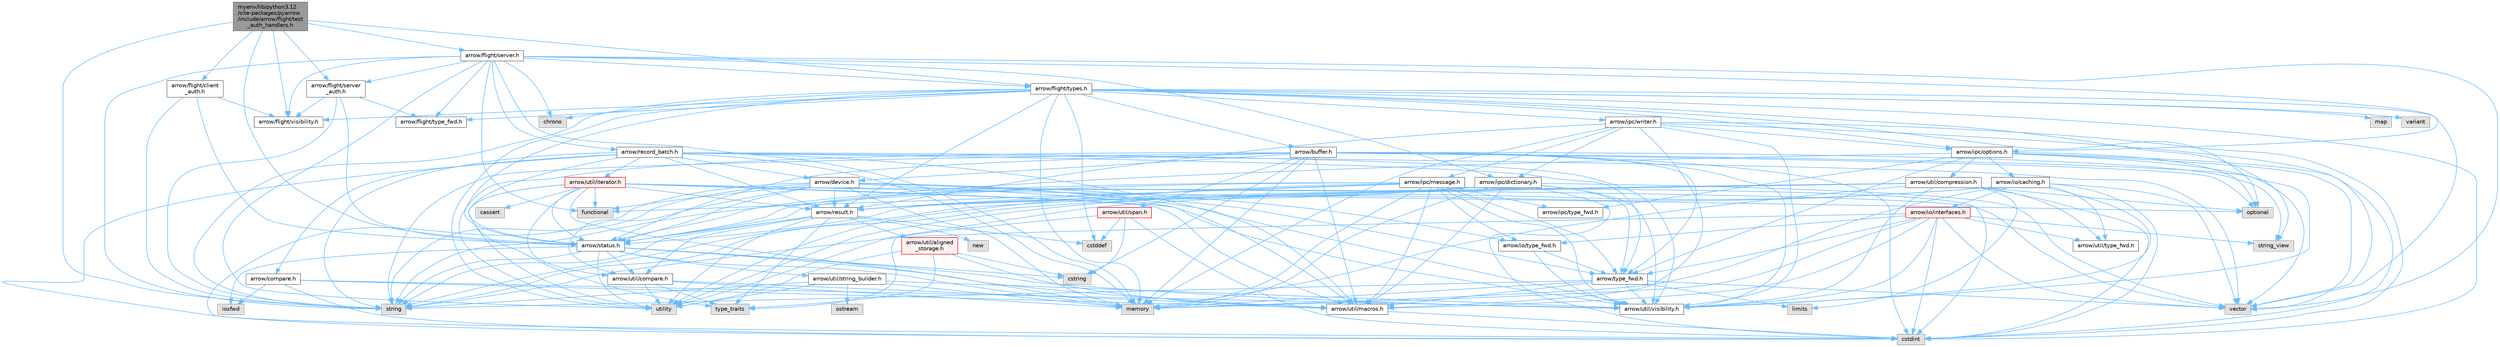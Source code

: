 digraph "myenv/lib/python3.12/site-packages/pyarrow/include/arrow/flight/test_auth_handlers.h"
{
 // LATEX_PDF_SIZE
  bgcolor="transparent";
  edge [fontname=Helvetica,fontsize=10,labelfontname=Helvetica,labelfontsize=10];
  node [fontname=Helvetica,fontsize=10,shape=box,height=0.2,width=0.4];
  Node1 [id="Node000001",label="myenv/lib/python3.12\l/site-packages/pyarrow\l/include/arrow/flight/test\l_auth_handlers.h",height=0.2,width=0.4,color="gray40", fillcolor="grey60", style="filled", fontcolor="black",tooltip=" "];
  Node1 -> Node2 [id="edge1_Node000001_Node000002",color="steelblue1",style="solid",tooltip=" "];
  Node2 [id="Node000002",label="string",height=0.2,width=0.4,color="grey60", fillcolor="#E0E0E0", style="filled",tooltip=" "];
  Node1 -> Node3 [id="edge2_Node000001_Node000003",color="steelblue1",style="solid",tooltip=" "];
  Node3 [id="Node000003",label="arrow/flight/client\l_auth.h",height=0.2,width=0.4,color="grey40", fillcolor="white", style="filled",URL="$client__auth_8h.html",tooltip=" "];
  Node3 -> Node2 [id="edge3_Node000003_Node000002",color="steelblue1",style="solid",tooltip=" "];
  Node3 -> Node4 [id="edge4_Node000003_Node000004",color="steelblue1",style="solid",tooltip=" "];
  Node4 [id="Node000004",label="arrow/flight/visibility.h",height=0.2,width=0.4,color="grey40", fillcolor="white", style="filled",URL="$include_2arrow_2flight_2visibility_8h.html",tooltip=" "];
  Node3 -> Node5 [id="edge5_Node000003_Node000005",color="steelblue1",style="solid",tooltip=" "];
  Node5 [id="Node000005",label="arrow/status.h",height=0.2,width=0.4,color="grey40", fillcolor="white", style="filled",URL="$status_8h.html",tooltip=" "];
  Node5 -> Node6 [id="edge6_Node000005_Node000006",color="steelblue1",style="solid",tooltip=" "];
  Node6 [id="Node000006",label="cstring",height=0.2,width=0.4,color="grey60", fillcolor="#E0E0E0", style="filled",tooltip=" "];
  Node5 -> Node7 [id="edge7_Node000005_Node000007",color="steelblue1",style="solid",tooltip=" "];
  Node7 [id="Node000007",label="iosfwd",height=0.2,width=0.4,color="grey60", fillcolor="#E0E0E0", style="filled",tooltip=" "];
  Node5 -> Node8 [id="edge8_Node000005_Node000008",color="steelblue1",style="solid",tooltip=" "];
  Node8 [id="Node000008",label="memory",height=0.2,width=0.4,color="grey60", fillcolor="#E0E0E0", style="filled",tooltip=" "];
  Node5 -> Node2 [id="edge9_Node000005_Node000002",color="steelblue1",style="solid",tooltip=" "];
  Node5 -> Node9 [id="edge10_Node000005_Node000009",color="steelblue1",style="solid",tooltip=" "];
  Node9 [id="Node000009",label="utility",height=0.2,width=0.4,color="grey60", fillcolor="#E0E0E0", style="filled",tooltip=" "];
  Node5 -> Node10 [id="edge11_Node000005_Node000010",color="steelblue1",style="solid",tooltip=" "];
  Node10 [id="Node000010",label="arrow/util/compare.h",height=0.2,width=0.4,color="grey40", fillcolor="white", style="filled",URL="$util_2compare_8h.html",tooltip=" "];
  Node10 -> Node8 [id="edge12_Node000010_Node000008",color="steelblue1",style="solid",tooltip=" "];
  Node10 -> Node11 [id="edge13_Node000010_Node000011",color="steelblue1",style="solid",tooltip=" "];
  Node11 [id="Node000011",label="type_traits",height=0.2,width=0.4,color="grey60", fillcolor="#E0E0E0", style="filled",tooltip=" "];
  Node10 -> Node9 [id="edge14_Node000010_Node000009",color="steelblue1",style="solid",tooltip=" "];
  Node10 -> Node12 [id="edge15_Node000010_Node000012",color="steelblue1",style="solid",tooltip=" "];
  Node12 [id="Node000012",label="arrow/util/macros.h",height=0.2,width=0.4,color="grey40", fillcolor="white", style="filled",URL="$macros_8h.html",tooltip=" "];
  Node12 -> Node13 [id="edge16_Node000012_Node000013",color="steelblue1",style="solid",tooltip=" "];
  Node13 [id="Node000013",label="cstdint",height=0.2,width=0.4,color="grey60", fillcolor="#E0E0E0", style="filled",tooltip=" "];
  Node5 -> Node12 [id="edge17_Node000005_Node000012",color="steelblue1",style="solid",tooltip=" "];
  Node5 -> Node14 [id="edge18_Node000005_Node000014",color="steelblue1",style="solid",tooltip=" "];
  Node14 [id="Node000014",label="arrow/util/string_builder.h",height=0.2,width=0.4,color="grey40", fillcolor="white", style="filled",URL="$string__builder_8h.html",tooltip=" "];
  Node14 -> Node8 [id="edge19_Node000014_Node000008",color="steelblue1",style="solid",tooltip=" "];
  Node14 -> Node15 [id="edge20_Node000014_Node000015",color="steelblue1",style="solid",tooltip=" "];
  Node15 [id="Node000015",label="ostream",height=0.2,width=0.4,color="grey60", fillcolor="#E0E0E0", style="filled",tooltip=" "];
  Node14 -> Node2 [id="edge21_Node000014_Node000002",color="steelblue1",style="solid",tooltip=" "];
  Node14 -> Node9 [id="edge22_Node000014_Node000009",color="steelblue1",style="solid",tooltip=" "];
  Node14 -> Node16 [id="edge23_Node000014_Node000016",color="steelblue1",style="solid",tooltip=" "];
  Node16 [id="Node000016",label="arrow/util/visibility.h",height=0.2,width=0.4,color="grey40", fillcolor="white", style="filled",URL="$include_2arrow_2util_2visibility_8h.html",tooltip=" "];
  Node5 -> Node16 [id="edge24_Node000005_Node000016",color="steelblue1",style="solid",tooltip=" "];
  Node1 -> Node17 [id="edge25_Node000001_Node000017",color="steelblue1",style="solid",tooltip=" "];
  Node17 [id="Node000017",label="arrow/flight/server.h",height=0.2,width=0.4,color="grey40", fillcolor="white", style="filled",URL="$server_8h.html",tooltip=" "];
  Node17 -> Node18 [id="edge26_Node000017_Node000018",color="steelblue1",style="solid",tooltip=" "];
  Node18 [id="Node000018",label="chrono",height=0.2,width=0.4,color="grey60", fillcolor="#E0E0E0", style="filled",tooltip=" "];
  Node17 -> Node19 [id="edge27_Node000017_Node000019",color="steelblue1",style="solid",tooltip=" "];
  Node19 [id="Node000019",label="functional",height=0.2,width=0.4,color="grey60", fillcolor="#E0E0E0", style="filled",tooltip=" "];
  Node17 -> Node8 [id="edge28_Node000017_Node000008",color="steelblue1",style="solid",tooltip=" "];
  Node17 -> Node2 [id="edge29_Node000017_Node000002",color="steelblue1",style="solid",tooltip=" "];
  Node17 -> Node9 [id="edge30_Node000017_Node000009",color="steelblue1",style="solid",tooltip=" "];
  Node17 -> Node20 [id="edge31_Node000017_Node000020",color="steelblue1",style="solid",tooltip=" "];
  Node20 [id="Node000020",label="vector",height=0.2,width=0.4,color="grey60", fillcolor="#E0E0E0", style="filled",tooltip=" "];
  Node17 -> Node21 [id="edge32_Node000017_Node000021",color="steelblue1",style="solid",tooltip=" "];
  Node21 [id="Node000021",label="arrow/flight/server\l_auth.h",height=0.2,width=0.4,color="grey40", fillcolor="white", style="filled",URL="$server__auth_8h.html",tooltip=" "];
  Node21 -> Node2 [id="edge33_Node000021_Node000002",color="steelblue1",style="solid",tooltip=" "];
  Node21 -> Node22 [id="edge34_Node000021_Node000022",color="steelblue1",style="solid",tooltip=" "];
  Node22 [id="Node000022",label="arrow/flight/type_fwd.h",height=0.2,width=0.4,color="grey40", fillcolor="white", style="filled",URL="$arrow_2flight_2type__fwd_8h.html",tooltip=" "];
  Node21 -> Node4 [id="edge35_Node000021_Node000004",color="steelblue1",style="solid",tooltip=" "];
  Node21 -> Node5 [id="edge36_Node000021_Node000005",color="steelblue1",style="solid",tooltip=" "];
  Node17 -> Node22 [id="edge37_Node000017_Node000022",color="steelblue1",style="solid",tooltip=" "];
  Node17 -> Node23 [id="edge38_Node000017_Node000023",color="steelblue1",style="solid",tooltip=" "];
  Node23 [id="Node000023",label="arrow/flight/types.h",height=0.2,width=0.4,color="grey40", fillcolor="white", style="filled",URL="$arrow_2flight_2types_8h.html",tooltip=" "];
  Node23 -> Node18 [id="edge39_Node000023_Node000018",color="steelblue1",style="solid",tooltip=" "];
  Node23 -> Node24 [id="edge40_Node000023_Node000024",color="steelblue1",style="solid",tooltip=" "];
  Node24 [id="Node000024",label="cstddef",height=0.2,width=0.4,color="grey60", fillcolor="#E0E0E0", style="filled",tooltip=" "];
  Node23 -> Node13 [id="edge41_Node000023_Node000013",color="steelblue1",style="solid",tooltip=" "];
  Node23 -> Node25 [id="edge42_Node000023_Node000025",color="steelblue1",style="solid",tooltip=" "];
  Node25 [id="Node000025",label="map",height=0.2,width=0.4,color="grey60", fillcolor="#E0E0E0", style="filled",tooltip=" "];
  Node23 -> Node8 [id="edge43_Node000023_Node000008",color="steelblue1",style="solid",tooltip=" "];
  Node23 -> Node26 [id="edge44_Node000023_Node000026",color="steelblue1",style="solid",tooltip=" "];
  Node26 [id="Node000026",label="optional",height=0.2,width=0.4,color="grey60", fillcolor="#E0E0E0", style="filled",tooltip=" "];
  Node23 -> Node2 [id="edge45_Node000023_Node000002",color="steelblue1",style="solid",tooltip=" "];
  Node23 -> Node27 [id="edge46_Node000023_Node000027",color="steelblue1",style="solid",tooltip=" "];
  Node27 [id="Node000027",label="string_view",height=0.2,width=0.4,color="grey60", fillcolor="#E0E0E0", style="filled",tooltip=" "];
  Node23 -> Node9 [id="edge47_Node000023_Node000009",color="steelblue1",style="solid",tooltip=" "];
  Node23 -> Node28 [id="edge48_Node000023_Node000028",color="steelblue1",style="solid",tooltip=" "];
  Node28 [id="Node000028",label="variant",height=0.2,width=0.4,color="grey60", fillcolor="#E0E0E0", style="filled",tooltip=" "];
  Node23 -> Node20 [id="edge49_Node000023_Node000020",color="steelblue1",style="solid",tooltip=" "];
  Node23 -> Node29 [id="edge50_Node000023_Node000029",color="steelblue1",style="solid",tooltip=" "];
  Node29 [id="Node000029",label="arrow/buffer.h",height=0.2,width=0.4,color="grey40", fillcolor="white", style="filled",URL="$buffer_8h.html",tooltip=" "];
  Node29 -> Node13 [id="edge51_Node000029_Node000013",color="steelblue1",style="solid",tooltip=" "];
  Node29 -> Node6 [id="edge52_Node000029_Node000006",color="steelblue1",style="solid",tooltip=" "];
  Node29 -> Node8 [id="edge53_Node000029_Node000008",color="steelblue1",style="solid",tooltip=" "];
  Node29 -> Node26 [id="edge54_Node000029_Node000026",color="steelblue1",style="solid",tooltip=" "];
  Node29 -> Node2 [id="edge55_Node000029_Node000002",color="steelblue1",style="solid",tooltip=" "];
  Node29 -> Node27 [id="edge56_Node000029_Node000027",color="steelblue1",style="solid",tooltip=" "];
  Node29 -> Node9 [id="edge57_Node000029_Node000009",color="steelblue1",style="solid",tooltip=" "];
  Node29 -> Node20 [id="edge58_Node000029_Node000020",color="steelblue1",style="solid",tooltip=" "];
  Node29 -> Node30 [id="edge59_Node000029_Node000030",color="steelblue1",style="solid",tooltip=" "];
  Node30 [id="Node000030",label="arrow/device.h",height=0.2,width=0.4,color="grey40", fillcolor="white", style="filled",URL="$device_8h.html",tooltip=" "];
  Node30 -> Node13 [id="edge60_Node000030_Node000013",color="steelblue1",style="solid",tooltip=" "];
  Node30 -> Node19 [id="edge61_Node000030_Node000019",color="steelblue1",style="solid",tooltip=" "];
  Node30 -> Node8 [id="edge62_Node000030_Node000008",color="steelblue1",style="solid",tooltip=" "];
  Node30 -> Node2 [id="edge63_Node000030_Node000002",color="steelblue1",style="solid",tooltip=" "];
  Node30 -> Node31 [id="edge64_Node000030_Node000031",color="steelblue1",style="solid",tooltip=" "];
  Node31 [id="Node000031",label="arrow/io/type_fwd.h",height=0.2,width=0.4,color="grey40", fillcolor="white", style="filled",URL="$arrow_2io_2type__fwd_8h.html",tooltip=" "];
  Node31 -> Node32 [id="edge65_Node000031_Node000032",color="steelblue1",style="solid",tooltip=" "];
  Node32 [id="Node000032",label="arrow/type_fwd.h",height=0.2,width=0.4,color="grey40", fillcolor="white", style="filled",URL="$arrow_2type__fwd_8h.html",tooltip=" "];
  Node32 -> Node33 [id="edge66_Node000032_Node000033",color="steelblue1",style="solid",tooltip=" "];
  Node33 [id="Node000033",label="limits",height=0.2,width=0.4,color="grey60", fillcolor="#E0E0E0", style="filled",tooltip=" "];
  Node32 -> Node8 [id="edge67_Node000032_Node000008",color="steelblue1",style="solid",tooltip=" "];
  Node32 -> Node2 [id="edge68_Node000032_Node000002",color="steelblue1",style="solid",tooltip=" "];
  Node32 -> Node20 [id="edge69_Node000032_Node000020",color="steelblue1",style="solid",tooltip=" "];
  Node32 -> Node12 [id="edge70_Node000032_Node000012",color="steelblue1",style="solid",tooltip=" "];
  Node32 -> Node16 [id="edge71_Node000032_Node000016",color="steelblue1",style="solid",tooltip=" "];
  Node31 -> Node16 [id="edge72_Node000031_Node000016",color="steelblue1",style="solid",tooltip=" "];
  Node30 -> Node34 [id="edge73_Node000030_Node000034",color="steelblue1",style="solid",tooltip=" "];
  Node34 [id="Node000034",label="arrow/result.h",height=0.2,width=0.4,color="grey40", fillcolor="white", style="filled",URL="$result_8h.html",tooltip=" "];
  Node34 -> Node24 [id="edge74_Node000034_Node000024",color="steelblue1",style="solid",tooltip=" "];
  Node34 -> Node35 [id="edge75_Node000034_Node000035",color="steelblue1",style="solid",tooltip=" "];
  Node35 [id="Node000035",label="new",height=0.2,width=0.4,color="grey60", fillcolor="#E0E0E0", style="filled",tooltip=" "];
  Node34 -> Node2 [id="edge76_Node000034_Node000002",color="steelblue1",style="solid",tooltip=" "];
  Node34 -> Node11 [id="edge77_Node000034_Node000011",color="steelblue1",style="solid",tooltip=" "];
  Node34 -> Node9 [id="edge78_Node000034_Node000009",color="steelblue1",style="solid",tooltip=" "];
  Node34 -> Node5 [id="edge79_Node000034_Node000005",color="steelblue1",style="solid",tooltip=" "];
  Node34 -> Node36 [id="edge80_Node000034_Node000036",color="steelblue1",style="solid",tooltip=" "];
  Node36 [id="Node000036",label="arrow/util/aligned\l_storage.h",height=0.2,width=0.4,color="red", fillcolor="#FFF0F0", style="filled",URL="$aligned__storage_8h.html",tooltip=" "];
  Node36 -> Node6 [id="edge81_Node000036_Node000006",color="steelblue1",style="solid",tooltip=" "];
  Node36 -> Node11 [id="edge82_Node000036_Node000011",color="steelblue1",style="solid",tooltip=" "];
  Node36 -> Node9 [id="edge83_Node000036_Node000009",color="steelblue1",style="solid",tooltip=" "];
  Node36 -> Node12 [id="edge84_Node000036_Node000012",color="steelblue1",style="solid",tooltip=" "];
  Node34 -> Node10 [id="edge85_Node000034_Node000010",color="steelblue1",style="solid",tooltip=" "];
  Node30 -> Node5 [id="edge86_Node000030_Node000005",color="steelblue1",style="solid",tooltip=" "];
  Node30 -> Node32 [id="edge87_Node000030_Node000032",color="steelblue1",style="solid",tooltip=" "];
  Node30 -> Node10 [id="edge88_Node000030_Node000010",color="steelblue1",style="solid",tooltip=" "];
  Node30 -> Node12 [id="edge89_Node000030_Node000012",color="steelblue1",style="solid",tooltip=" "];
  Node30 -> Node16 [id="edge90_Node000030_Node000016",color="steelblue1",style="solid",tooltip=" "];
  Node29 -> Node5 [id="edge91_Node000029_Node000005",color="steelblue1",style="solid",tooltip=" "];
  Node29 -> Node32 [id="edge92_Node000029_Node000032",color="steelblue1",style="solid",tooltip=" "];
  Node29 -> Node12 [id="edge93_Node000029_Node000012",color="steelblue1",style="solid",tooltip=" "];
  Node29 -> Node38 [id="edge94_Node000029_Node000038",color="steelblue1",style="solid",tooltip=" "];
  Node38 [id="Node000038",label="arrow/util/span.h",height=0.2,width=0.4,color="red", fillcolor="#FFF0F0", style="filled",URL="$span_8h.html",tooltip=" "];
  Node38 -> Node24 [id="edge95_Node000038_Node000024",color="steelblue1",style="solid",tooltip=" "];
  Node38 -> Node13 [id="edge96_Node000038_Node000013",color="steelblue1",style="solid",tooltip=" "];
  Node38 -> Node6 [id="edge97_Node000038_Node000006",color="steelblue1",style="solid",tooltip=" "];
  Node38 -> Node11 [id="edge98_Node000038_Node000011",color="steelblue1",style="solid",tooltip=" "];
  Node29 -> Node16 [id="edge99_Node000029_Node000016",color="steelblue1",style="solid",tooltip=" "];
  Node23 -> Node22 [id="edge100_Node000023_Node000022",color="steelblue1",style="solid",tooltip=" "];
  Node23 -> Node4 [id="edge101_Node000023_Node000004",color="steelblue1",style="solid",tooltip=" "];
  Node23 -> Node40 [id="edge102_Node000023_Node000040",color="steelblue1",style="solid",tooltip=" "];
  Node40 [id="Node000040",label="arrow/ipc/options.h",height=0.2,width=0.4,color="grey40", fillcolor="white", style="filled",URL="$ipc_2options_8h.html",tooltip=" "];
  Node40 -> Node13 [id="edge103_Node000040_Node000013",color="steelblue1",style="solid",tooltip=" "];
  Node40 -> Node26 [id="edge104_Node000040_Node000026",color="steelblue1",style="solid",tooltip=" "];
  Node40 -> Node20 [id="edge105_Node000040_Node000020",color="steelblue1",style="solid",tooltip=" "];
  Node40 -> Node41 [id="edge106_Node000040_Node000041",color="steelblue1",style="solid",tooltip=" "];
  Node41 [id="Node000041",label="arrow/io/caching.h",height=0.2,width=0.4,color="grey40", fillcolor="white", style="filled",URL="$caching_8h.html",tooltip=" "];
  Node41 -> Node13 [id="edge107_Node000041_Node000013",color="steelblue1",style="solid",tooltip=" "];
  Node41 -> Node8 [id="edge108_Node000041_Node000008",color="steelblue1",style="solid",tooltip=" "];
  Node41 -> Node2 [id="edge109_Node000041_Node000002",color="steelblue1",style="solid",tooltip=" "];
  Node41 -> Node9 [id="edge110_Node000041_Node000009",color="steelblue1",style="solid",tooltip=" "];
  Node41 -> Node20 [id="edge111_Node000041_Node000020",color="steelblue1",style="solid",tooltip=" "];
  Node41 -> Node42 [id="edge112_Node000041_Node000042",color="steelblue1",style="solid",tooltip=" "];
  Node42 [id="Node000042",label="arrow/io/interfaces.h",height=0.2,width=0.4,color="red", fillcolor="#FFF0F0", style="filled",URL="$interfaces_8h.html",tooltip=" "];
  Node42 -> Node13 [id="edge113_Node000042_Node000013",color="steelblue1",style="solid",tooltip=" "];
  Node42 -> Node8 [id="edge114_Node000042_Node000008",color="steelblue1",style="solid",tooltip=" "];
  Node42 -> Node2 [id="edge115_Node000042_Node000002",color="steelblue1",style="solid",tooltip=" "];
  Node42 -> Node27 [id="edge116_Node000042_Node000027",color="steelblue1",style="solid",tooltip=" "];
  Node42 -> Node20 [id="edge117_Node000042_Node000020",color="steelblue1",style="solid",tooltip=" "];
  Node42 -> Node31 [id="edge118_Node000042_Node000031",color="steelblue1",style="solid",tooltip=" "];
  Node42 -> Node32 [id="edge119_Node000042_Node000032",color="steelblue1",style="solid",tooltip=" "];
  Node42 -> Node12 [id="edge120_Node000042_Node000012",color="steelblue1",style="solid",tooltip=" "];
  Node42 -> Node44 [id="edge121_Node000042_Node000044",color="steelblue1",style="solid",tooltip=" "];
  Node44 [id="Node000044",label="arrow/util/type_fwd.h",height=0.2,width=0.4,color="grey40", fillcolor="white", style="filled",URL="$arrow_2util_2type__fwd_8h.html",tooltip=" "];
  Node42 -> Node16 [id="edge122_Node000042_Node000016",color="steelblue1",style="solid",tooltip=" "];
  Node41 -> Node44 [id="edge123_Node000041_Node000044",color="steelblue1",style="solid",tooltip=" "];
  Node41 -> Node16 [id="edge124_Node000041_Node000016",color="steelblue1",style="solid",tooltip=" "];
  Node40 -> Node45 [id="edge125_Node000040_Node000045",color="steelblue1",style="solid",tooltip=" "];
  Node45 [id="Node000045",label="arrow/ipc/type_fwd.h",height=0.2,width=0.4,color="grey40", fillcolor="white", style="filled",URL="$arrow_2ipc_2type__fwd_8h.html",tooltip=" "];
  Node40 -> Node5 [id="edge126_Node000040_Node000005",color="steelblue1",style="solid",tooltip=" "];
  Node40 -> Node32 [id="edge127_Node000040_Node000032",color="steelblue1",style="solid",tooltip=" "];
  Node40 -> Node46 [id="edge128_Node000040_Node000046",color="steelblue1",style="solid",tooltip=" "];
  Node46 [id="Node000046",label="arrow/util/compression.h",height=0.2,width=0.4,color="grey40", fillcolor="white", style="filled",URL="$compression_8h.html",tooltip=" "];
  Node46 -> Node13 [id="edge129_Node000046_Node000013",color="steelblue1",style="solid",tooltip=" "];
  Node46 -> Node33 [id="edge130_Node000046_Node000033",color="steelblue1",style="solid",tooltip=" "];
  Node46 -> Node8 [id="edge131_Node000046_Node000008",color="steelblue1",style="solid",tooltip=" "];
  Node46 -> Node26 [id="edge132_Node000046_Node000026",color="steelblue1",style="solid",tooltip=" "];
  Node46 -> Node2 [id="edge133_Node000046_Node000002",color="steelblue1",style="solid",tooltip=" "];
  Node46 -> Node34 [id="edge134_Node000046_Node000034",color="steelblue1",style="solid",tooltip=" "];
  Node46 -> Node5 [id="edge135_Node000046_Node000005",color="steelblue1",style="solid",tooltip=" "];
  Node46 -> Node44 [id="edge136_Node000046_Node000044",color="steelblue1",style="solid",tooltip=" "];
  Node46 -> Node16 [id="edge137_Node000046_Node000016",color="steelblue1",style="solid",tooltip=" "];
  Node40 -> Node16 [id="edge138_Node000040_Node000016",color="steelblue1",style="solid",tooltip=" "];
  Node23 -> Node47 [id="edge139_Node000023_Node000047",color="steelblue1",style="solid",tooltip=" "];
  Node47 [id="Node000047",label="arrow/ipc/writer.h",height=0.2,width=0.4,color="grey40", fillcolor="white", style="filled",URL="$arrow_2ipc_2writer_8h.html",tooltip=" "];
  Node47 -> Node13 [id="edge140_Node000047_Node000013",color="steelblue1",style="solid",tooltip=" "];
  Node47 -> Node8 [id="edge141_Node000047_Node000008",color="steelblue1",style="solid",tooltip=" "];
  Node47 -> Node20 [id="edge142_Node000047_Node000020",color="steelblue1",style="solid",tooltip=" "];
  Node47 -> Node48 [id="edge143_Node000047_Node000048",color="steelblue1",style="solid",tooltip=" "];
  Node48 [id="Node000048",label="arrow/ipc/dictionary.h",height=0.2,width=0.4,color="grey40", fillcolor="white", style="filled",URL="$dictionary_8h.html",tooltip=" "];
  Node48 -> Node13 [id="edge144_Node000048_Node000013",color="steelblue1",style="solid",tooltip=" "];
  Node48 -> Node8 [id="edge145_Node000048_Node000008",color="steelblue1",style="solid",tooltip=" "];
  Node48 -> Node9 [id="edge146_Node000048_Node000009",color="steelblue1",style="solid",tooltip=" "];
  Node48 -> Node20 [id="edge147_Node000048_Node000020",color="steelblue1",style="solid",tooltip=" "];
  Node48 -> Node34 [id="edge148_Node000048_Node000034",color="steelblue1",style="solid",tooltip=" "];
  Node48 -> Node5 [id="edge149_Node000048_Node000005",color="steelblue1",style="solid",tooltip=" "];
  Node48 -> Node32 [id="edge150_Node000048_Node000032",color="steelblue1",style="solid",tooltip=" "];
  Node48 -> Node12 [id="edge151_Node000048_Node000012",color="steelblue1",style="solid",tooltip=" "];
  Node48 -> Node16 [id="edge152_Node000048_Node000016",color="steelblue1",style="solid",tooltip=" "];
  Node47 -> Node49 [id="edge153_Node000047_Node000049",color="steelblue1",style="solid",tooltip=" "];
  Node49 [id="Node000049",label="arrow/ipc/message.h",height=0.2,width=0.4,color="grey40", fillcolor="white", style="filled",URL="$message_8h.html",tooltip=" "];
  Node49 -> Node13 [id="edge154_Node000049_Node000013",color="steelblue1",style="solid",tooltip=" "];
  Node49 -> Node19 [id="edge155_Node000049_Node000019",color="steelblue1",style="solid",tooltip=" "];
  Node49 -> Node8 [id="edge156_Node000049_Node000008",color="steelblue1",style="solid",tooltip=" "];
  Node49 -> Node2 [id="edge157_Node000049_Node000002",color="steelblue1",style="solid",tooltip=" "];
  Node49 -> Node9 [id="edge158_Node000049_Node000009",color="steelblue1",style="solid",tooltip=" "];
  Node49 -> Node31 [id="edge159_Node000049_Node000031",color="steelblue1",style="solid",tooltip=" "];
  Node49 -> Node45 [id="edge160_Node000049_Node000045",color="steelblue1",style="solid",tooltip=" "];
  Node49 -> Node34 [id="edge161_Node000049_Node000034",color="steelblue1",style="solid",tooltip=" "];
  Node49 -> Node5 [id="edge162_Node000049_Node000005",color="steelblue1",style="solid",tooltip=" "];
  Node49 -> Node32 [id="edge163_Node000049_Node000032",color="steelblue1",style="solid",tooltip=" "];
  Node49 -> Node12 [id="edge164_Node000049_Node000012",color="steelblue1",style="solid",tooltip=" "];
  Node49 -> Node16 [id="edge165_Node000049_Node000016",color="steelblue1",style="solid",tooltip=" "];
  Node47 -> Node40 [id="edge166_Node000047_Node000040",color="steelblue1",style="solid",tooltip=" "];
  Node47 -> Node34 [id="edge167_Node000047_Node000034",color="steelblue1",style="solid",tooltip=" "];
  Node47 -> Node12 [id="edge168_Node000047_Node000012",color="steelblue1",style="solid",tooltip=" "];
  Node47 -> Node16 [id="edge169_Node000047_Node000016",color="steelblue1",style="solid",tooltip=" "];
  Node23 -> Node34 [id="edge170_Node000023_Node000034",color="steelblue1",style="solid",tooltip=" "];
  Node23 -> Node5 [id="edge171_Node000023_Node000005",color="steelblue1",style="solid",tooltip=" "];
  Node17 -> Node4 [id="edge172_Node000017_Node000004",color="steelblue1",style="solid",tooltip=" "];
  Node17 -> Node48 [id="edge173_Node000017_Node000048",color="steelblue1",style="solid",tooltip=" "];
  Node17 -> Node40 [id="edge174_Node000017_Node000040",color="steelblue1",style="solid",tooltip=" "];
  Node17 -> Node50 [id="edge175_Node000017_Node000050",color="steelblue1",style="solid",tooltip=" "];
  Node50 [id="Node000050",label="arrow/record_batch.h",height=0.2,width=0.4,color="grey40", fillcolor="white", style="filled",URL="$record__batch_8h.html",tooltip=" "];
  Node50 -> Node13 [id="edge176_Node000050_Node000013",color="steelblue1",style="solid",tooltip=" "];
  Node50 -> Node8 [id="edge177_Node000050_Node000008",color="steelblue1",style="solid",tooltip=" "];
  Node50 -> Node2 [id="edge178_Node000050_Node000002",color="steelblue1",style="solid",tooltip=" "];
  Node50 -> Node20 [id="edge179_Node000050_Node000020",color="steelblue1",style="solid",tooltip=" "];
  Node50 -> Node51 [id="edge180_Node000050_Node000051",color="steelblue1",style="solid",tooltip=" "];
  Node51 [id="Node000051",label="arrow/compare.h",height=0.2,width=0.4,color="grey40", fillcolor="white", style="filled",URL="$compare_8h.html",tooltip=" "];
  Node51 -> Node13 [id="edge181_Node000051_Node000013",color="steelblue1",style="solid",tooltip=" "];
  Node51 -> Node7 [id="edge182_Node000051_Node000007",color="steelblue1",style="solid",tooltip=" "];
  Node51 -> Node12 [id="edge183_Node000051_Node000012",color="steelblue1",style="solid",tooltip=" "];
  Node51 -> Node16 [id="edge184_Node000051_Node000016",color="steelblue1",style="solid",tooltip=" "];
  Node50 -> Node30 [id="edge185_Node000050_Node000030",color="steelblue1",style="solid",tooltip=" "];
  Node50 -> Node34 [id="edge186_Node000050_Node000034",color="steelblue1",style="solid",tooltip=" "];
  Node50 -> Node5 [id="edge187_Node000050_Node000005",color="steelblue1",style="solid",tooltip=" "];
  Node50 -> Node32 [id="edge188_Node000050_Node000032",color="steelblue1",style="solid",tooltip=" "];
  Node50 -> Node52 [id="edge189_Node000050_Node000052",color="steelblue1",style="solid",tooltip=" "];
  Node52 [id="Node000052",label="arrow/util/iterator.h",height=0.2,width=0.4,color="red", fillcolor="#FFF0F0", style="filled",URL="$iterator_8h.html",tooltip=" "];
  Node52 -> Node53 [id="edge190_Node000052_Node000053",color="steelblue1",style="solid",tooltip=" "];
  Node53 [id="Node000053",label="cassert",height=0.2,width=0.4,color="grey60", fillcolor="#E0E0E0", style="filled",tooltip=" "];
  Node52 -> Node19 [id="edge191_Node000052_Node000019",color="steelblue1",style="solid",tooltip=" "];
  Node52 -> Node8 [id="edge192_Node000052_Node000008",color="steelblue1",style="solid",tooltip=" "];
  Node52 -> Node26 [id="edge193_Node000052_Node000026",color="steelblue1",style="solid",tooltip=" "];
  Node52 -> Node11 [id="edge194_Node000052_Node000011",color="steelblue1",style="solid",tooltip=" "];
  Node52 -> Node9 [id="edge195_Node000052_Node000009",color="steelblue1",style="solid",tooltip=" "];
  Node52 -> Node20 [id="edge196_Node000052_Node000020",color="steelblue1",style="solid",tooltip=" "];
  Node52 -> Node34 [id="edge197_Node000052_Node000034",color="steelblue1",style="solid",tooltip=" "];
  Node52 -> Node5 [id="edge198_Node000052_Node000005",color="steelblue1",style="solid",tooltip=" "];
  Node52 -> Node10 [id="edge199_Node000052_Node000010",color="steelblue1",style="solid",tooltip=" "];
  Node52 -> Node12 [id="edge200_Node000052_Node000012",color="steelblue1",style="solid",tooltip=" "];
  Node52 -> Node16 [id="edge201_Node000052_Node000016",color="steelblue1",style="solid",tooltip=" "];
  Node50 -> Node12 [id="edge202_Node000050_Node000012",color="steelblue1",style="solid",tooltip=" "];
  Node50 -> Node16 [id="edge203_Node000050_Node000016",color="steelblue1",style="solid",tooltip=" "];
  Node1 -> Node21 [id="edge204_Node000001_Node000021",color="steelblue1",style="solid",tooltip=" "];
  Node1 -> Node23 [id="edge205_Node000001_Node000023",color="steelblue1",style="solid",tooltip=" "];
  Node1 -> Node4 [id="edge206_Node000001_Node000004",color="steelblue1",style="solid",tooltip=" "];
  Node1 -> Node5 [id="edge207_Node000001_Node000005",color="steelblue1",style="solid",tooltip=" "];
}

